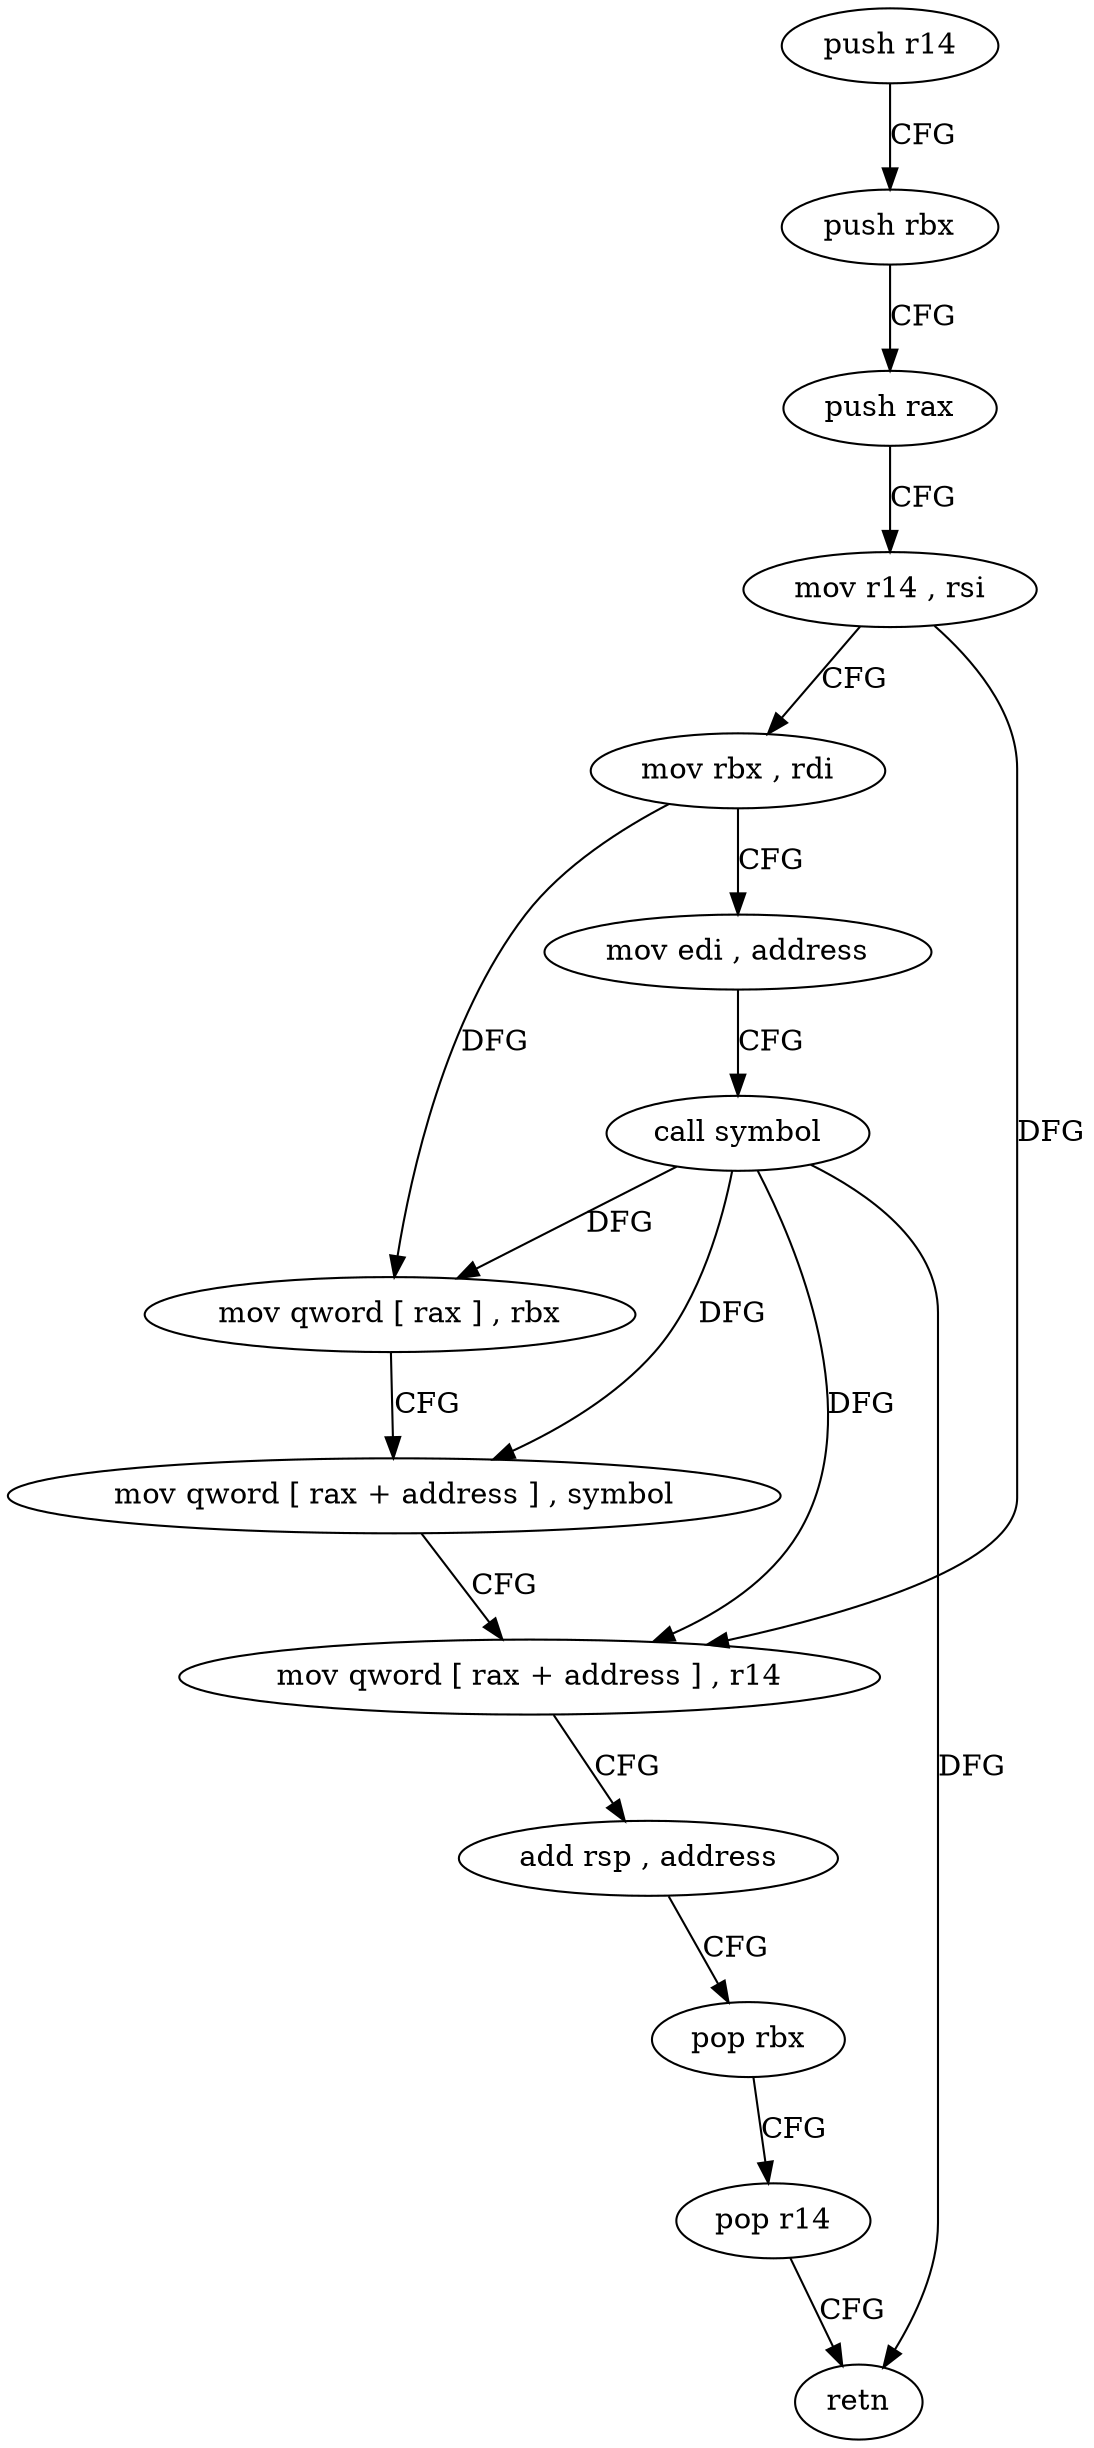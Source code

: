 digraph "func" {
"4224096" [label = "push r14" ]
"4224098" [label = "push rbx" ]
"4224099" [label = "push rax" ]
"4224100" [label = "mov r14 , rsi" ]
"4224103" [label = "mov rbx , rdi" ]
"4224106" [label = "mov edi , address" ]
"4224111" [label = "call symbol" ]
"4224116" [label = "mov qword [ rax ] , rbx" ]
"4224119" [label = "mov qword [ rax + address ] , symbol" ]
"4224127" [label = "mov qword [ rax + address ] , r14" ]
"4224131" [label = "add rsp , address" ]
"4224135" [label = "pop rbx" ]
"4224136" [label = "pop r14" ]
"4224138" [label = "retn" ]
"4224096" -> "4224098" [ label = "CFG" ]
"4224098" -> "4224099" [ label = "CFG" ]
"4224099" -> "4224100" [ label = "CFG" ]
"4224100" -> "4224103" [ label = "CFG" ]
"4224100" -> "4224127" [ label = "DFG" ]
"4224103" -> "4224106" [ label = "CFG" ]
"4224103" -> "4224116" [ label = "DFG" ]
"4224106" -> "4224111" [ label = "CFG" ]
"4224111" -> "4224116" [ label = "DFG" ]
"4224111" -> "4224119" [ label = "DFG" ]
"4224111" -> "4224127" [ label = "DFG" ]
"4224111" -> "4224138" [ label = "DFG" ]
"4224116" -> "4224119" [ label = "CFG" ]
"4224119" -> "4224127" [ label = "CFG" ]
"4224127" -> "4224131" [ label = "CFG" ]
"4224131" -> "4224135" [ label = "CFG" ]
"4224135" -> "4224136" [ label = "CFG" ]
"4224136" -> "4224138" [ label = "CFG" ]
}
